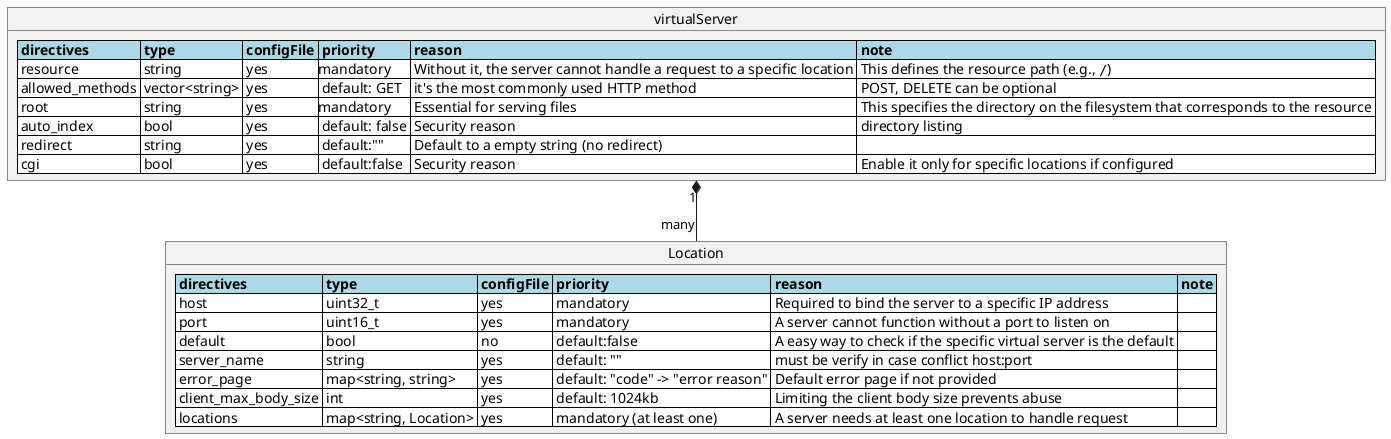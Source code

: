 @startuml

object virtualServer {
    <#lightBlue,#black>|= directives |= type |= configFile |= priority |= reason |= note | 
    <#white>| resource | string | yes |mandatory | Without it, the server cannot handle a request to a specific location | This defines the resource path (e.g., ""/"") |
    <#white>| allowed_methods | vector<string> | yes | default: GET | it's the most commonly used HTTP method | POST, DELETE can be optional |
    <#white>| root | string | yes |mandatory | Essential for serving files | This specifies the directory on the filesystem that corresponds to the resource |
    <#white>| auto_index | bool | yes | default: false | Security reason | directory listing |
    <#white>| redirect | string | yes | default:"" | Default to a empty string (no redirect) | |
    <#white>| cgi | bool | yes | default:false | Security reason | Enable it only for specific locations if configured |
}

object Location {
    <#lightBlue,#black>|= directives |= type |= configFile |= priority |= reason |= note |
    <#white>| host | uint32_t | yes | mandatory | Required to bind the server to a specific IP address | |
    <#white>| port | uint16_t | yes | mandatory | A server cannot function without a port to listen on | |
    <#white>| default | bool | no | default:false | A easy way to check if the specific virtual server is the default |
    <#white>| server_name | string | yes | default: "" | must be verify in case conflict host:port | |
    <#white>| error_page | map<string, string> | yes | default: "code" -> "error reason" | Default error page if not provided | |
    <#white>| client_max_body_size | int | yes | default: 1024kb | Limiting the client body size prevents abuse | |  
    <#white>| locations | map<string, Location> | yes | mandatory (at least one) | A server needs at least one location to handle request | |
}

virtualServer "1" *-- "many" Location
@enduml